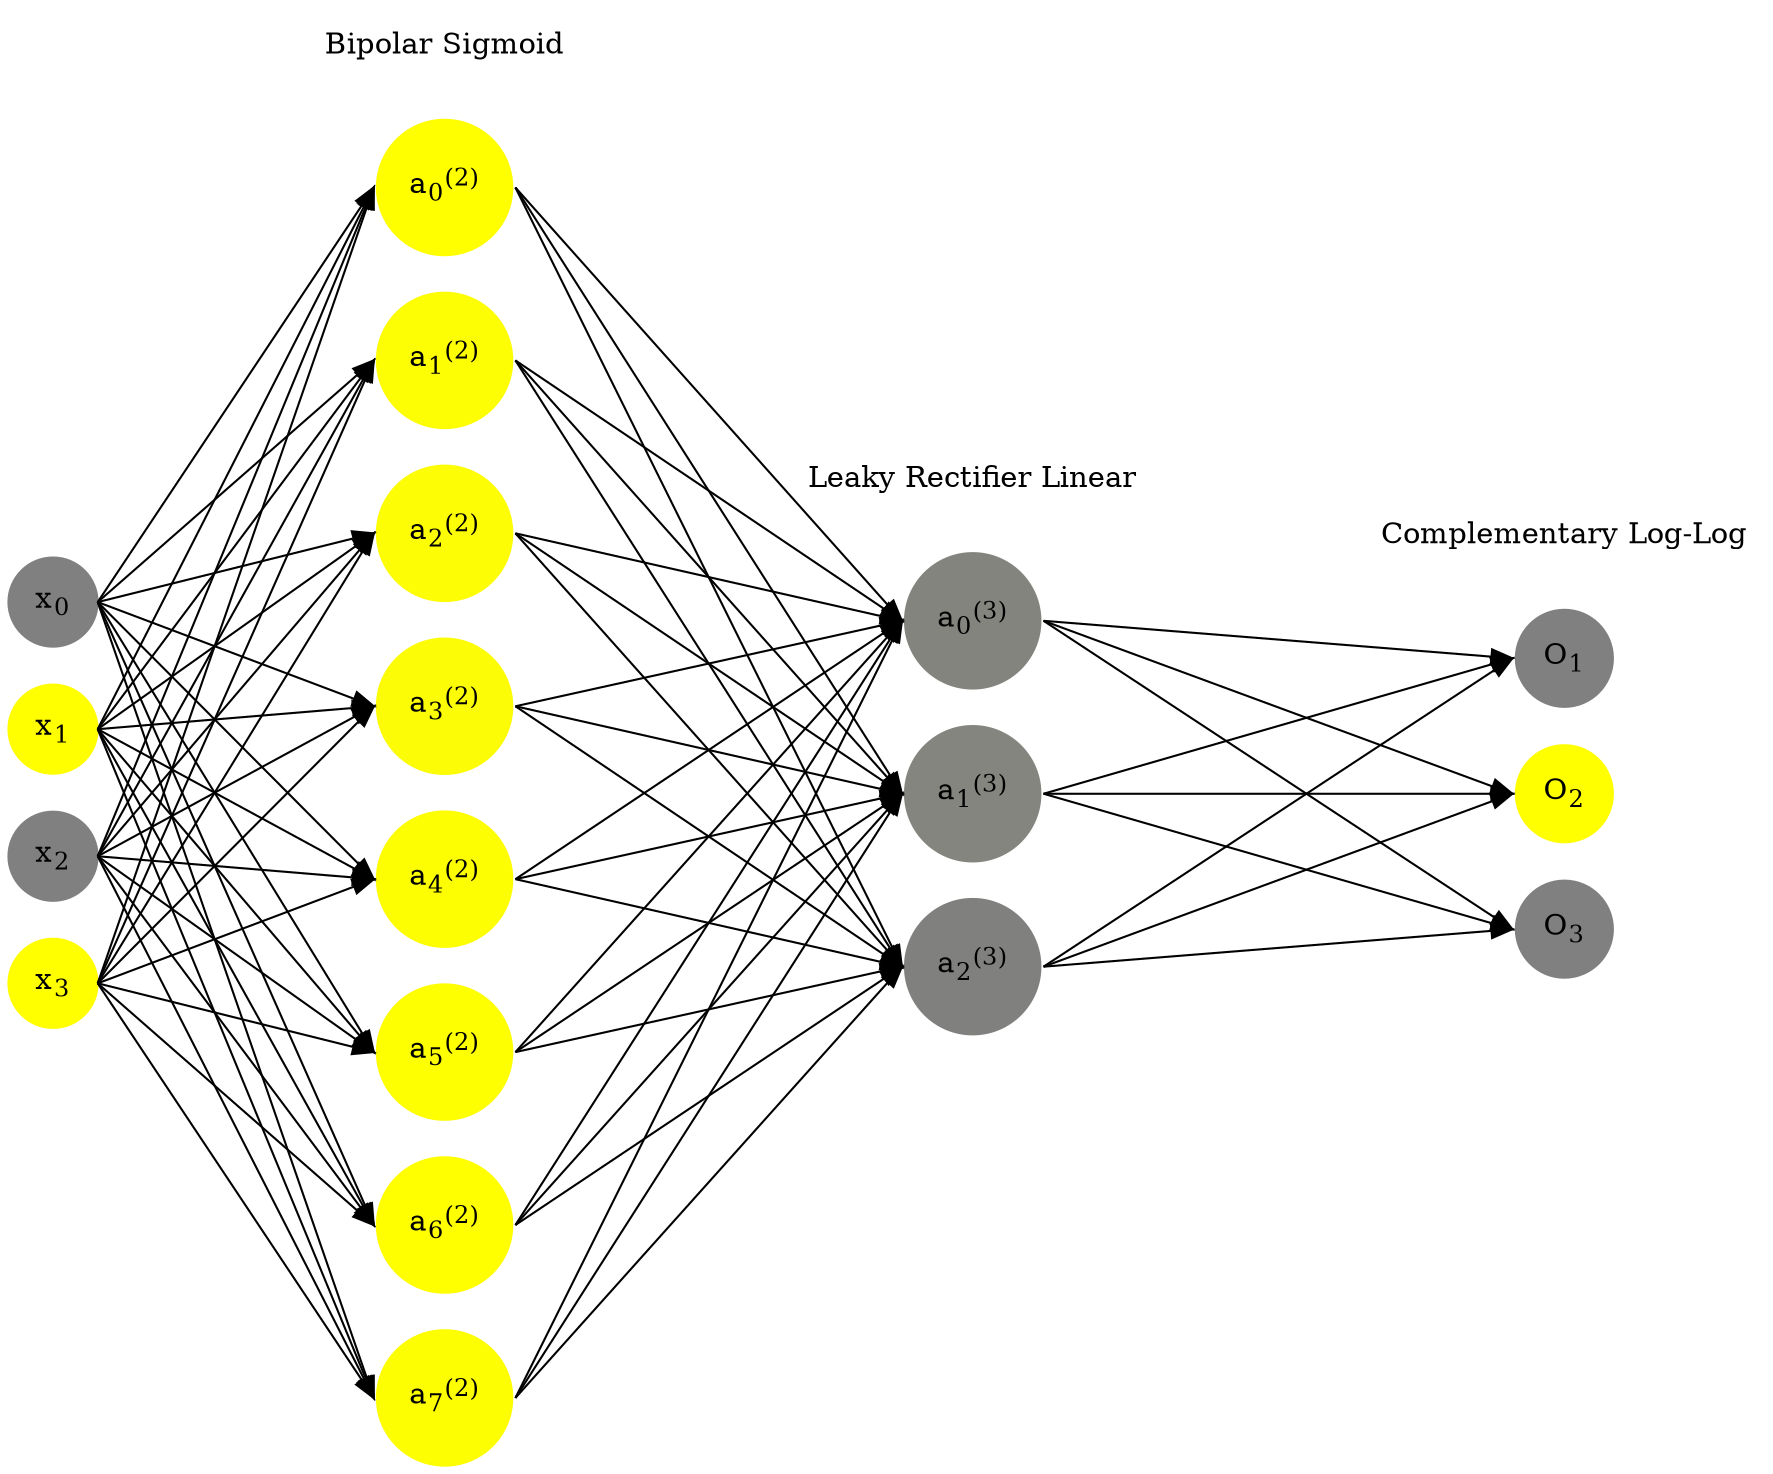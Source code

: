 digraph G {
	rankdir = LR;
	splines=false;
	edge[style=invis];
	ranksep= 1.4;
	{
	node [shape=circle, color="0.1667, 0.0, 0.5", style=filled, fillcolor="0.1667, 0.0, 0.5"];
	x0 [label=<x<sub>0</sub>>];
	}
	{
	node [shape=circle, color="0.1667, 1.0, 1.0", style=filled, fillcolor="0.1667, 1.0, 1.0"];
	x1 [label=<x<sub>1</sub>>];
	}
	{
	node [shape=circle, color="0.1667, 0.0, 0.5", style=filled, fillcolor="0.1667, 0.0, 0.5"];
	x2 [label=<x<sub>2</sub>>];
	}
	{
	node [shape=circle, color="0.1667, 1.0, 1.0", style=filled, fillcolor="0.1667, 1.0, 1.0"];
	x3 [label=<x<sub>3</sub>>];
	}
	{
	node [shape=circle, color="0.1667, 1.000000, 1.000000", style=filled, fillcolor="0.1667, 1.000000, 1.000000"];
	a02 [label=<a<sub>0</sub><sup>(2)</sup>>];
	}
	{
	node [shape=circle, color="0.1667, 0.982272, 0.991136", style=filled, fillcolor="0.1667, 0.982272, 0.991136"];
	a12 [label=<a<sub>1</sub><sup>(2)</sup>>];
	}
	{
	node [shape=circle, color="0.1667, 0.977222, 0.988611", style=filled, fillcolor="0.1667, 0.977222, 0.988611"];
	a22 [label=<a<sub>2</sub><sup>(2)</sup>>];
	}
	{
	node [shape=circle, color="0.1667, 0.971785, 0.985893", style=filled, fillcolor="0.1667, 0.971785, 0.985893"];
	a32 [label=<a<sub>3</sub><sup>(2)</sup>>];
	}
	{
	node [shape=circle, color="0.1667, 0.987850, 0.993925", style=filled, fillcolor="0.1667, 0.987850, 0.993925"];
	a42 [label=<a<sub>4</sub><sup>(2)</sup>>];
	}
	{
	node [shape=circle, color="0.1667, 0.992260, 0.996130", style=filled, fillcolor="0.1667, 0.992260, 0.996130"];
	a52 [label=<a<sub>5</sub><sup>(2)</sup>>];
	}
	{
	node [shape=circle, color="0.1667, 0.999878, 0.999939", style=filled, fillcolor="0.1667, 0.999878, 0.999939"];
	a62 [label=<a<sub>6</sub><sup>(2)</sup>>];
	}
	{
	node [shape=circle, color="0.1667, 0.992006, 0.996003", style=filled, fillcolor="0.1667, 0.992006, 0.996003"];
	a72 [label=<a<sub>7</sub><sup>(2)</sup>>];
	}
	{
	node [shape=circle, color="0.1667, 0.031892, 0.515946", style=filled, fillcolor="0.1667, 0.031892, 0.515946"];
	a03 [label=<a<sub>0</sub><sup>(3)</sup>>];
	}
	{
	node [shape=circle, color="0.1667, 0.042968, 0.521484", style=filled, fillcolor="0.1667, 0.042968, 0.521484"];
	a13 [label=<a<sub>1</sub><sup>(3)</sup>>];
	}
	{
	node [shape=circle, color="0.1667, 0.005059, 0.502529", style=filled, fillcolor="0.1667, 0.005059, 0.502529"];
	a23 [label=<a<sub>2</sub><sup>(3)</sup>>];
	}
	{
	node [shape=circle, color="0.1667, 0.0, 0.5", style=filled, fillcolor="0.1667, 0.0, 0.5"];
	O1 [label=<O<sub>1</sub>>];
	}
	{
	node [shape=circle, color="0.1667, 1.0, 1.0", style=filled, fillcolor="0.1667, 1.0, 1.0"];
	O2 [label=<O<sub>2</sub>>];
	}
	{
	node [shape=circle, color="0.1667, 0.0, 0.5", style=filled, fillcolor="0.1667, 0.0, 0.5"];
	O3 [label=<O<sub>3</sub>>];
	}
	{
	rank=same;
	x0->x1->x2->x3;
	}
	{
	rank=same;
	a02->a12->a22->a32->a42->a52->a62->a72;
	}
	{
	rank=same;
	a03->a13->a23;
	}
	{
	rank=same;
	O1->O2->O3;
	}
	l1 [shape=plaintext,label="Bipolar Sigmoid"];
	l1->a02;
	{rank=same; l1;a02};
	l2 [shape=plaintext,label="Leaky Rectifier Linear"];
	l2->a03;
	{rank=same; l2;a03};
	l3 [shape=plaintext,label="Complementary Log-Log"];
	l3->O1;
	{rank=same; l3;O1};
edge[style=solid, tailport=e, headport=w];
	{x0;x1;x2;x3} -> {a02;a12;a22;a32;a42;a52;a62;a72};
	{a02;a12;a22;a32;a42;a52;a62;a72} -> {a03;a13;a23};
	{a03;a13;a23} -> {O1,O2,O3};
}